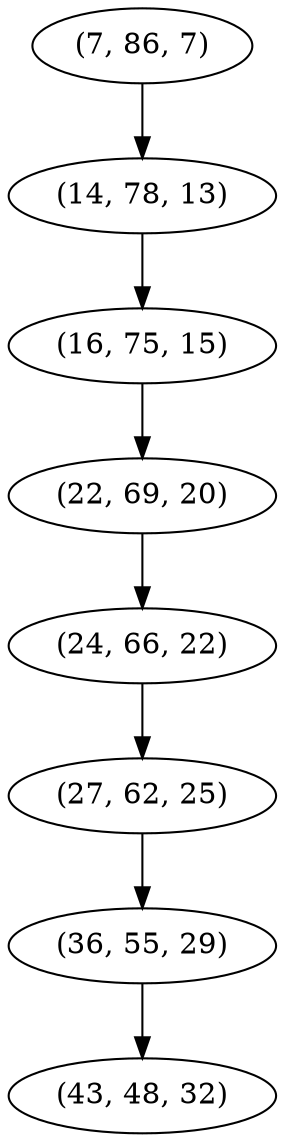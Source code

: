 digraph tree {
    "(7, 86, 7)";
    "(14, 78, 13)";
    "(16, 75, 15)";
    "(22, 69, 20)";
    "(24, 66, 22)";
    "(27, 62, 25)";
    "(36, 55, 29)";
    "(43, 48, 32)";
    "(7, 86, 7)" -> "(14, 78, 13)";
    "(14, 78, 13)" -> "(16, 75, 15)";
    "(16, 75, 15)" -> "(22, 69, 20)";
    "(22, 69, 20)" -> "(24, 66, 22)";
    "(24, 66, 22)" -> "(27, 62, 25)";
    "(27, 62, 25)" -> "(36, 55, 29)";
    "(36, 55, 29)" -> "(43, 48, 32)";
}
